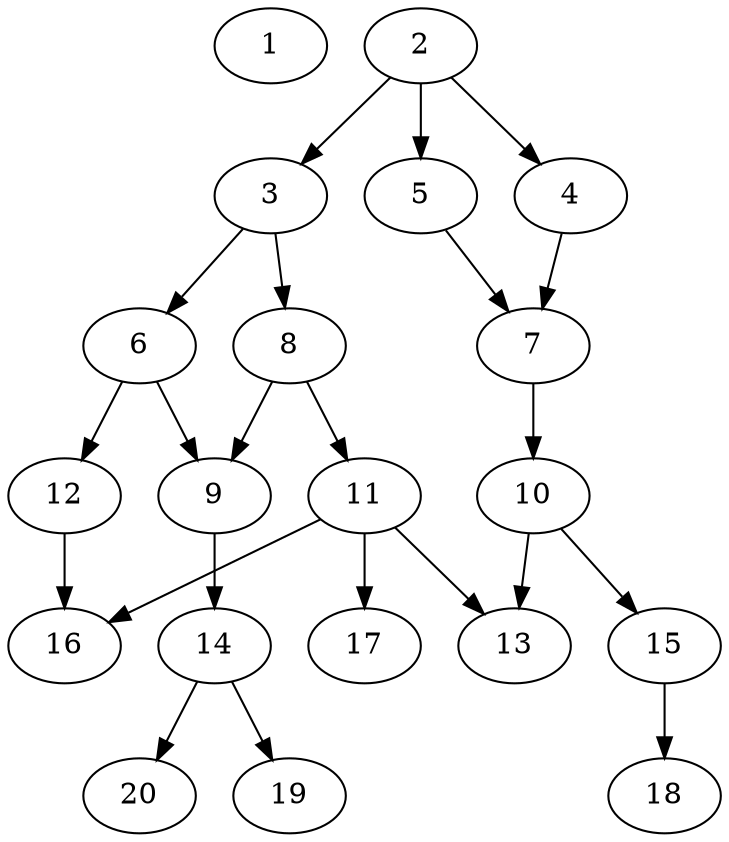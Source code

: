 // DAG automatically generated by daggen at Wed Jul 24 22:10:09 2019
// ./daggen --dot -n 20 --ccr 0.4 --fat 0.5 --regular 0.5 --density 0.5 --mindata 5242880 --maxdata 52428800 
digraph G {
  1 [size="19868160", alpha="0.15", expect_size="7947264"] 
  2 [size="80115200", alpha="0.19", expect_size="32046080"] 
  2 -> 3 [size ="32046080"]
  2 -> 4 [size ="32046080"]
  2 -> 5 [size ="32046080"]
  3 [size="81300480", alpha="0.02", expect_size="32520192"] 
  3 -> 6 [size ="32520192"]
  3 -> 8 [size ="32520192"]
  4 [size="59010560", alpha="0.09", expect_size="23604224"] 
  4 -> 7 [size ="23604224"]
  5 [size="125475840", alpha="0.14", expect_size="50190336"] 
  5 -> 7 [size ="50190336"]
  6 [size="112967680", alpha="0.06", expect_size="45187072"] 
  6 -> 9 [size ="45187072"]
  6 -> 12 [size ="45187072"]
  7 [size="36861440", alpha="0.18", expect_size="14744576"] 
  7 -> 10 [size ="14744576"]
  8 [size="123778560", alpha="0.07", expect_size="49511424"] 
  8 -> 9 [size ="49511424"]
  8 -> 11 [size ="49511424"]
  9 [size="103275520", alpha="0.17", expect_size="41310208"] 
  9 -> 14 [size ="41310208"]
  10 [size="27540480", alpha="0.14", expect_size="11016192"] 
  10 -> 13 [size ="11016192"]
  10 -> 15 [size ="11016192"]
  11 [size="98967040", alpha="0.18", expect_size="39586816"] 
  11 -> 13 [size ="39586816"]
  11 -> 16 [size ="39586816"]
  11 -> 17 [size ="39586816"]
  12 [size="70077440", alpha="0.16", expect_size="28030976"] 
  12 -> 16 [size ="28030976"]
  13 [size="65049600", alpha="0.02", expect_size="26019840"] 
  14 [size="78435840", alpha="0.14", expect_size="31374336"] 
  14 -> 19 [size ="31374336"]
  14 -> 20 [size ="31374336"]
  15 [size="16194560", alpha="0.16", expect_size="6477824"] 
  15 -> 18 [size ="6477824"]
  16 [size="98132480", alpha="0.06", expect_size="39252992"] 
  17 [size="16949760", alpha="0.01", expect_size="6779904"] 
  18 [size="122065920", alpha="0.15", expect_size="48826368"] 
  19 [size="46428160", alpha="0.15", expect_size="18571264"] 
  20 [size="27540480", alpha="0.05", expect_size="11016192"] 
}
